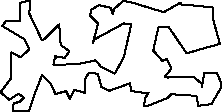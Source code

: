 unitsize(0.001cm);
// 22284.9
draw((2995,264)--(3062,329));
draw((3062,329)--(3503,301));
draw((3503,301)--(3538,125));
draw((3538,125)--(3766,154));
draw((3766,154)--(3946,459));
draw((3946,459)--(3935,540));
draw((3935,540)--(3868,697));
draw((3868,697)--(3642,699));
draw((3642,699)--(3600,459));
draw((3600,459)--(3599,514));
draw((3599,514)--(3452,637));
draw((3452,637)--(2993,624));
draw((2993,624)--(2944,632));
draw((2944,632)--(3060,781));
draw((3060,781)--(3023,871));
draw((3023,871)--(2982,949));
draw((2982,949)--(2901,920));
draw((2901,920)--(2740,1101));
draw((2740,1101)--(2834,1512));
draw((2834,1512)--(3007,1524));
draw((3007,1524)--(3332,1049));
draw((3332,1049)--(3535,1112));
draw((3535,1112)--(3918,1217));
draw((3918,1217)--(3805,1619));
draw((3805,1619)--(3786,1862));
draw((3786,1862)--(3373,1902));
draw((3373,1902)--(3248,1906));
draw((3248,1906)--(3220,1945));
draw((3220,1945)--(2927,1777));
draw((2927,1777)--(2374,1944));
draw((2374,1944)--(2214,1977));
draw((2214,1977)--(2050,1833));
draw((2050,1833)--(2028,1736));
draw((2028,1736)--(1994,1852));
draw((1994,1852)--(1787,1902));
draw((1787,1902)--(1646,1817));
draw((1646,1817)--(1632,1742));
draw((1632,1742)--(1623,1723));
draw((1623,1723)--(1768,1578));
draw((1768,1578)--(1677,1238));
draw((1677,1238)--(1699,1294));
draw((1699,1294)--(2221,1578));
draw((2221,1578)--(2356,1568));
draw((2356,1568)--(2223,990));
draw((2223,990)--(2067,694));
draw((2067,694)--(1819,814));
draw((1819,814)--(1725,927));
draw((1725,927)--(1393,859));
draw((1393,859)--(981,848));
draw((981,848)--(997,942));
draw((997,942)--(1021,962));
draw((1021,962)--(1009,1001));
draw((1009,1001)--(1179,969));
draw((1179,969)--(1264,1090));
draw((1264,1090)--(1109,1196));
draw((1109,1196)--(1082,1561));
draw((1082,1561)--(811,1295));
draw((811,1295)--(778,1282));
draw((778,1282)--(555,1753));
draw((555,1753)--(571,1982));
draw((571,1982)--(394,1944));
draw((394,1944)--(386,1616));
draw((386,1616)--(149,1629));
draw((149,1629)--(80,1533));
draw((80,1533)--(464,1302));
draw((464,1302)--(555,1121));
draw((555,1121)--(401,980));
draw((401,980)--(241,1069));
draw((241,1069)--(235,1059));
draw((235,1059)--(240,619));
draw((240,619)--(47,363));
draw((47,363)--(202,233));
draw((202,233)--(366,339));
draw((366,339)--(460,267));
draw((460,267)--(387,199));
draw((387,199)--(278,165));
draw((278,165)--(264,36));
draw((264,36)--(547,25));
draw((547,25)--(634,294));
draw((634,294)--(781,670));
draw((781,670)--(931,512));
draw((931,512)--(1017,333));
draw((1017,333)--(1203,385));
draw((1203,385)--(1272,246));
draw((1272,246)--(1346,408));
draw((1346,408)--(1541,354));
draw((1541,354)--(1529,581));
draw((1529,581)--(1604,706));
draw((1604,706)--(1766,692));
draw((1766,692)--(1766,678));
draw((1766,678)--(1828,456));
draw((1828,456)--(1962,389));
draw((1962,389)--(2334,523));
draw((2334,523)--(2347,388));
draw((2347,388)--(2597,349));
draw((2597,349)--(2658,360));
draw((2658,360)--(2592,248));
draw((2592,248)--(2581,121));
draw((2581,121)--(2656,128));
draw((2656,128)--(2995,264));
